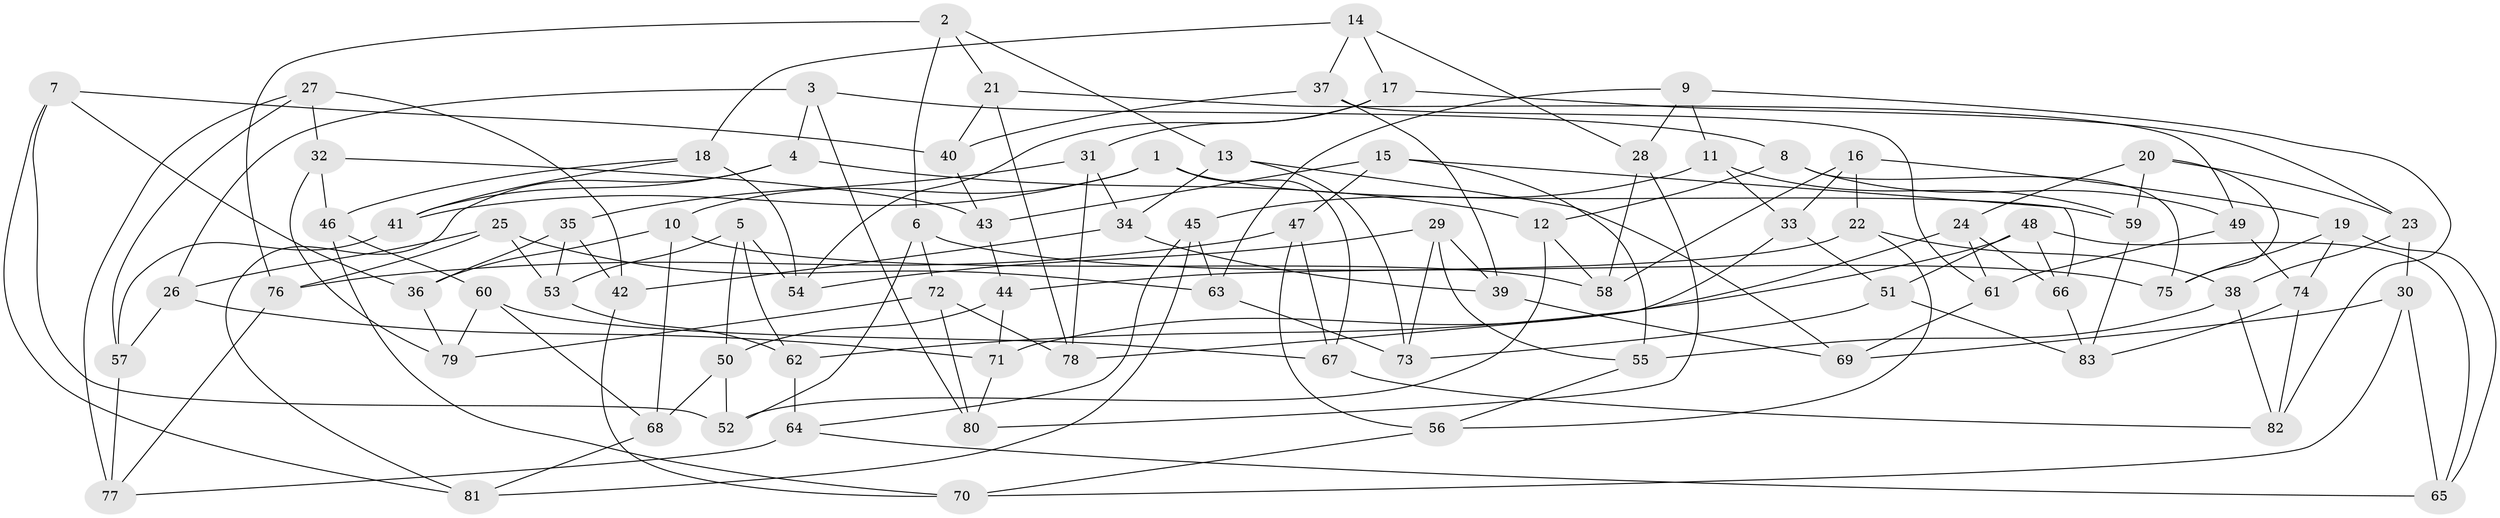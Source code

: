 // Generated by graph-tools (version 1.1) at 2025/50/03/09/25 03:50:47]
// undirected, 83 vertices, 166 edges
graph export_dot {
graph [start="1"]
  node [color=gray90,style=filled];
  1;
  2;
  3;
  4;
  5;
  6;
  7;
  8;
  9;
  10;
  11;
  12;
  13;
  14;
  15;
  16;
  17;
  18;
  19;
  20;
  21;
  22;
  23;
  24;
  25;
  26;
  27;
  28;
  29;
  30;
  31;
  32;
  33;
  34;
  35;
  36;
  37;
  38;
  39;
  40;
  41;
  42;
  43;
  44;
  45;
  46;
  47;
  48;
  49;
  50;
  51;
  52;
  53;
  54;
  55;
  56;
  57;
  58;
  59;
  60;
  61;
  62;
  63;
  64;
  65;
  66;
  67;
  68;
  69;
  70;
  71;
  72;
  73;
  74;
  75;
  76;
  77;
  78;
  79;
  80;
  81;
  82;
  83;
  1 -- 67;
  1 -- 41;
  1 -- 10;
  1 -- 59;
  2 -- 6;
  2 -- 76;
  2 -- 21;
  2 -- 13;
  3 -- 26;
  3 -- 4;
  3 -- 8;
  3 -- 80;
  4 -- 12;
  4 -- 41;
  4 -- 81;
  5 -- 54;
  5 -- 62;
  5 -- 50;
  5 -- 53;
  6 -- 52;
  6 -- 72;
  6 -- 75;
  7 -- 52;
  7 -- 40;
  7 -- 81;
  7 -- 36;
  8 -- 49;
  8 -- 75;
  8 -- 12;
  9 -- 28;
  9 -- 11;
  9 -- 82;
  9 -- 63;
  10 -- 68;
  10 -- 36;
  10 -- 58;
  11 -- 59;
  11 -- 45;
  11 -- 33;
  12 -- 58;
  12 -- 52;
  13 -- 34;
  13 -- 73;
  13 -- 69;
  14 -- 17;
  14 -- 18;
  14 -- 37;
  14 -- 28;
  15 -- 43;
  15 -- 55;
  15 -- 66;
  15 -- 47;
  16 -- 33;
  16 -- 58;
  16 -- 19;
  16 -- 22;
  17 -- 23;
  17 -- 31;
  17 -- 54;
  18 -- 46;
  18 -- 54;
  18 -- 41;
  19 -- 74;
  19 -- 75;
  19 -- 65;
  20 -- 59;
  20 -- 75;
  20 -- 24;
  20 -- 23;
  21 -- 40;
  21 -- 49;
  21 -- 78;
  22 -- 38;
  22 -- 56;
  22 -- 44;
  23 -- 38;
  23 -- 30;
  24 -- 66;
  24 -- 61;
  24 -- 71;
  25 -- 63;
  25 -- 76;
  25 -- 26;
  25 -- 53;
  26 -- 71;
  26 -- 57;
  27 -- 77;
  27 -- 57;
  27 -- 32;
  27 -- 42;
  28 -- 58;
  28 -- 80;
  29 -- 73;
  29 -- 55;
  29 -- 54;
  29 -- 39;
  30 -- 70;
  30 -- 69;
  30 -- 65;
  31 -- 78;
  31 -- 34;
  31 -- 35;
  32 -- 79;
  32 -- 46;
  32 -- 43;
  33 -- 78;
  33 -- 51;
  34 -- 39;
  34 -- 42;
  35 -- 42;
  35 -- 36;
  35 -- 53;
  36 -- 79;
  37 -- 39;
  37 -- 40;
  37 -- 61;
  38 -- 55;
  38 -- 82;
  39 -- 69;
  40 -- 43;
  41 -- 57;
  42 -- 70;
  43 -- 44;
  44 -- 50;
  44 -- 71;
  45 -- 63;
  45 -- 64;
  45 -- 81;
  46 -- 70;
  46 -- 60;
  47 -- 56;
  47 -- 76;
  47 -- 67;
  48 -- 65;
  48 -- 62;
  48 -- 66;
  48 -- 51;
  49 -- 61;
  49 -- 74;
  50 -- 68;
  50 -- 52;
  51 -- 83;
  51 -- 73;
  53 -- 62;
  55 -- 56;
  56 -- 70;
  57 -- 77;
  59 -- 83;
  60 -- 67;
  60 -- 79;
  60 -- 68;
  61 -- 69;
  62 -- 64;
  63 -- 73;
  64 -- 77;
  64 -- 65;
  66 -- 83;
  67 -- 82;
  68 -- 81;
  71 -- 80;
  72 -- 80;
  72 -- 79;
  72 -- 78;
  74 -- 82;
  74 -- 83;
  76 -- 77;
}
